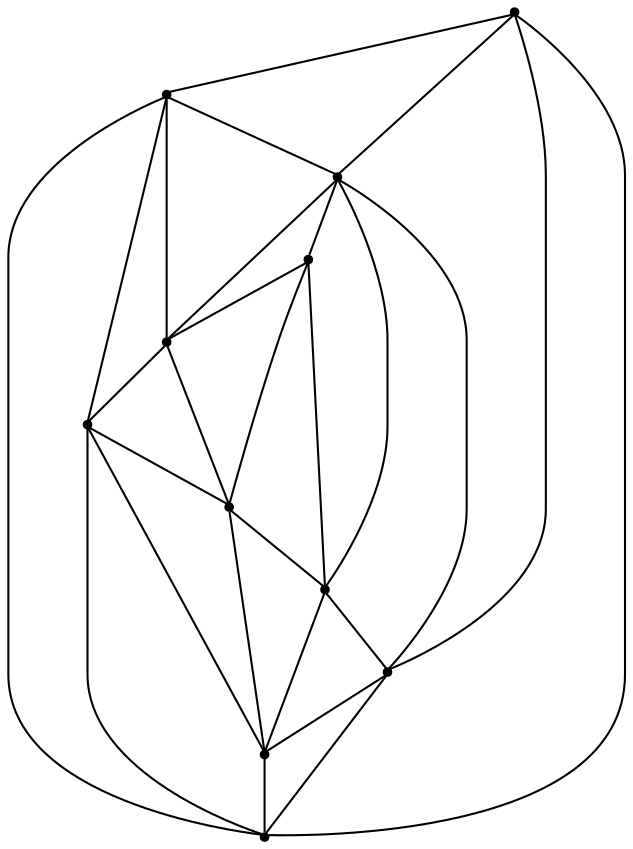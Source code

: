 graph {
  node [shape=point,comment="{\"directed\":false,\"doi\":\"10.1007/978-3-319-27261-0_38\",\"figure\":\"4 (1)\"}"]

  v0 [pos="1256.9264357368713,1375.439915316658"]
  v1 [pos="1056.893552294198,1175.4105008112915"]
  v2 [pos="1056.893552294198,1575.4703472242386"]
  v3 [pos="856.8616862662076,1375.439915316658"]
  v4 [pos="1190.2479706751471,1508.7936213718963"]
  v5 [pos="1190.2479706751471,1242.087735364741"]
  v6 [pos="990.216072852948,1308.7642068665298"]
  v7 [pos="1056.8933615289448,1375.4406783683185"]
  v8 [pos="923.5387841769511,1375.4406783683185"]
  v9 [pos="923.5387841769511,1508.7936213718963"]
  v10 [pos="923.5387841769511,1242.087735364741"]

  v3 -- v2 [id="-2",pos="856.8616862662076,1375.439915316658 856.8614955009544,1408.778914119213 856.8614955009544,1408.778914119213 856.8614955009544,1408.778914119213 856.8614955009544,1442.1171498701074 856.8614955009544,1508.7936213718963 890.2001398389529,1542.1318571227907 923.5387841769513,1575.4700928736852 990.216072852948,1575.4700928736852 1023.5547171909463,1575.4700928736852 1056.893552294198,1575.4703472242386 1056.893552294198,1575.4703472242386 1056.893552294198,1575.4703472242386"]
  v3 -- v10 [id="-4",pos="856.8616862662076,1375.439915316658 923.5387841769511,1242.087735364741 923.5387841769511,1242.087735364741 923.5387841769511,1242.087735364741"]
  v2 -- v1 [id="-7",pos="1056.893552294198,1575.4703472242386 1056.8933615289448,1569.131581698524 1056.8933615289448,1567.8291478954088 1056.8933615289448,1564.3559910871015 1056.8933615289448,1553.2418893005179 1056.8933615289448,1531.013558552074 1079.117704279615,1497.6712531923233 1101.3421106187031,1464.3330174414289 1145.7949929556119,1419.880552728674 1145.7949929556119,1375.4282151911962 1145.7949929556119,1330.9800744378513 1101.3421106187031,1286.5276097250965 1079.117704279615,1253.193570758335 1056.8933615289448,1219.8553350074408 1056.8933615289448,1197.635397827263 1056.8933615289448,1186.5212960406793 1056.893552294198,1175.4105008112915 1056.893552294198,1175.4105008112915 1056.893552294198,1175.4105008112915"]
  v9 -- v8 [id="-8",pos="923.5387841769511,1508.7936213718963 923.5387841769511,1375.4406783683185 923.5387841769511,1375.4406783683185 923.5387841769511,1375.4406783683185"]
  v10 -- v1 [id="-9",pos="923.5387841769511,1242.087735364741 1056.893552294198,1175.4105008112915 1056.893552294198,1175.4105008112915 1056.893552294198,1175.4105008112915"]
  v10 -- v5 [id="-10",pos="923.5387841769511,1242.087735364741 1190.2479706751471,1242.087735364741 1190.2479706751471,1242.087735364741 1190.2479706751471,1242.087735364741"]
  v8 -- v6 [id="-11",pos="923.5387841769511,1375.4406783683185 990.216072852948,1308.7642068665298 990.216072852948,1308.7642068665298 990.216072852948,1308.7642068665298"]
  v9 -- v4 [id="-12",pos="923.5387841769511,1508.7936213718963 1190.2479706751471,1508.7936213718963 1190.2479706751471,1508.7936213718963 1190.2479706751471,1508.7936213718963"]
  v6 -- v10 [id="-14",pos="990.216072852948,1308.7642068665298 923.5387841769511,1242.087735364741 923.5387841769511,1242.087735364741 923.5387841769511,1242.087735364741"]
  v6 -- v7 [id="-15",pos="990.216072852948,1308.7642068665298 1056.8933615289448,1375.4406783683185 1056.8933615289448,1375.4406783683185 1056.8933615289448,1375.4406783683185"]
  v3 -- v8 [id="-17",pos="856.8616862662076,1375.439915316658 923.5387841769511,1375.4406783683185 923.5387841769511,1375.4406783683185 923.5387841769511,1375.4406783683185"]
  v2 -- v0 [id="-18",pos="1056.893552294198,1575.4703472242386 1090.232069455361,1575.4700928736852 1090.232069455361,1575.4700928736852 1090.232069455361,1575.4700928736852 1123.5707137933591,1575.4700928736852 1190.248002469356,1575.4700928736852 1223.5866468073543,1542.1318571227907 1256.9252911453527,1508.7936213718963 1256.9252911453527,1442.1171498701074 1256.9252911453527,1408.778914119213 1256.9264357368713,1375.439915316658 1256.9264357368713,1375.439915316658 1256.9264357368713,1375.439915316658"]
  v2 -- v4 [id="-19",pos="1056.893552294198,1575.4703472242386 1190.2479706751471,1508.7936213718963 1190.2479706751471,1508.7936213718963 1190.2479706751471,1508.7936213718963"]
  v7 -- v5 [id="-20",pos="1056.8933615289448,1375.4406783683185 1190.2479706751471,1242.087735364741 1190.2479706751471,1242.087735364741 1190.2479706751471,1242.087735364741"]
  v7 -- v8 [id="-21",pos="1056.8933615289448,1375.4406783683185 923.5387841769511,1375.4406783683185 923.5387841769511,1375.4406783683185 923.5387841769511,1375.4406783683185"]
  v7 -- v4 [id="-22",pos="1056.8933615289448,1375.4406783683185 1190.2479706751471,1508.7936213718963 1190.2479706751471,1508.7936213718963 1190.2479706751471,1508.7936213718963"]
  v8 -- v10 [id="-23",pos="923.5387841769511,1375.4406783683185 923.5387841769511,1242.087735364741 923.5387841769511,1242.087735364741 923.5387841769511,1242.087735364741"]
  v1 -- v3 [id="-24",pos="1056.893552294198,1175.4105008112915 1023.5547171909463,1175.411263862952 1023.5547171909463,1175.411263862952 1023.5547171909463,1175.411263862952 990.216072852948,1175.411263862952 923.5387841769513,1175.411263862952 890.2001398389529,1208.7494996138464 856.8614955009544,1242.0877353647409 856.8614955009544,1308.7642068665298 856.8614955009544,1342.1024426174242 856.8616862662076,1375.439915316658 856.8616862662076,1375.439915316658 856.8616862662076,1375.439915316658"]
  v1 -- v5 [id="-25",pos="1056.893552294198,1175.4105008112915 1190.2479706751471,1242.087735364741 1190.2479706751471,1242.087735364741 1190.2479706751471,1242.087735364741"]
  v2 -- v9 [id="-26",pos="1056.893552294198,1575.4703472242386 923.5387841769511,1508.7936213718963 923.5387841769511,1508.7936213718963 923.5387841769511,1508.7936213718963"]
  v3 -- v9 [id="-28",pos="856.8616862662076,1375.439915316658 923.5387841769511,1508.7936213718963 923.5387841769511,1508.7936213718963 923.5387841769511,1508.7936213718963"]
  v1 -- v0 [id="-31",pos="1056.893552294198,1175.4105008112915 1090.232069455361,1175.411263862952 1090.232069455361,1175.411263862952 1090.232069455361,1175.411263862952 1123.5707137933591,1175.411263862952 1190.248002469356,1175.411263862952 1223.5866468073543,1208.7494996138464 1256.9252911453527,1242.0877353647409 1256.9252911453527,1308.7642068665298 1256.9252911453527,1342.1024426174242 1256.9252911453527,1375.4406783683185 1256.9252911453527,1342.1024426174242 1256.9252911453527,1342.1024426174242 1256.9264357368713,1375.439915316658 1256.9264357368713,1375.439915316658 1256.9264357368713,1375.439915316658"]
  v4 -- v5 [id="-32",pos="1190.2479706751471,1508.7936213718963 1190.2479706751471,1242.087735364741 1190.2479706751471,1242.087735364741 1190.2479706751471,1242.087735364741"]
  v5 -- v0 [id="-33",pos="1190.2479706751471,1242.087735364741 1256.9264357368713,1375.439915316658 1256.9264357368713,1375.439915316658 1256.9264357368713,1375.439915316658"]
  v0 -- v4 [id="-35",pos="1256.9264357368713,1375.439915316658 1190.2479706751471,1508.7936213718963 1190.2479706751471,1508.7936213718963 1190.2479706751471,1508.7936213718963"]
  v7 -- v9 [id="-36",pos="1056.8933615289448,1375.4406783683185 923.5387841769511,1508.7936213718963 923.5387841769511,1508.7936213718963 923.5387841769511,1508.7936213718963"]
  v5 -- v6 [id="-37",pos="1190.2479706751471,1242.087735364741 990.216072852948,1308.7642068665298 990.216072852948,1308.7642068665298 990.216072852948,1308.7642068665298"]
}